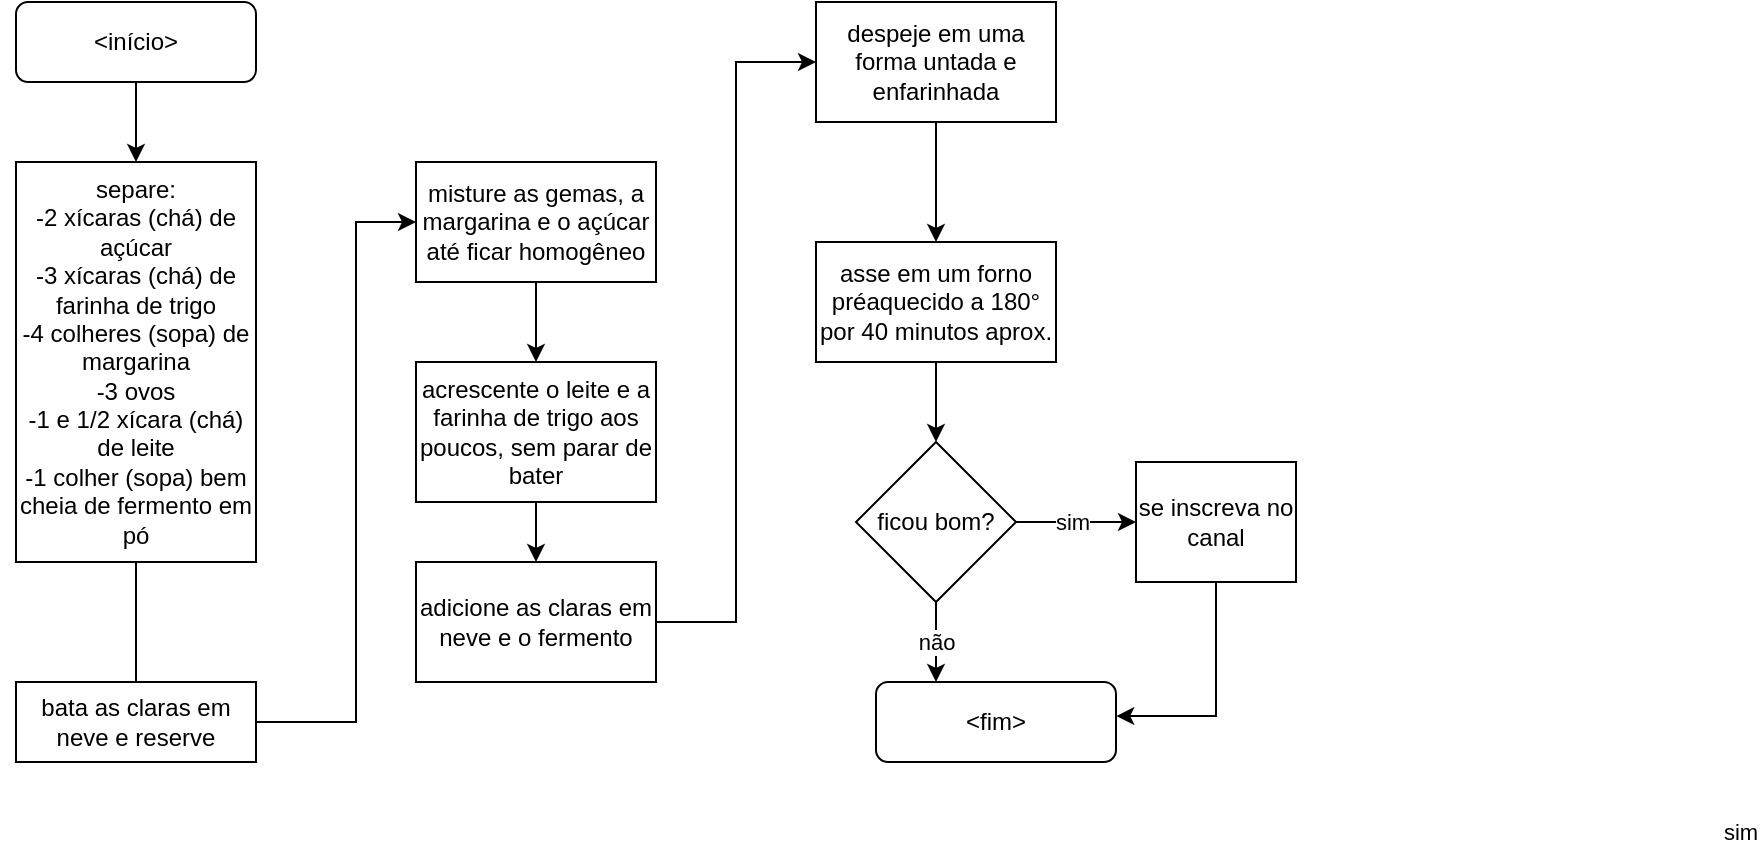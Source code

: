 <mxfile version="21.6.9" type="github">
  <diagram name="Página-1" id="OjL-2Up-HdLbDBdXpQpn">
    <mxGraphModel dx="1006" dy="654" grid="1" gridSize="10" guides="1" tooltips="1" connect="1" arrows="1" fold="1" page="1" pageScale="1" pageWidth="827" pageHeight="1169" math="0" shadow="0">
      <root>
        <mxCell id="0" />
        <mxCell id="1" parent="0" />
        <mxCell id="GiEFZo3kaDlm1XvMZs04-17" value="" style="edgeStyle=orthogonalEdgeStyle;rounded=0;orthogonalLoop=1;jettySize=auto;html=1;" edge="1" parent="1" source="GiEFZo3kaDlm1XvMZs04-1" target="GiEFZo3kaDlm1XvMZs04-3">
          <mxGeometry relative="1" as="geometry" />
        </mxCell>
        <mxCell id="GiEFZo3kaDlm1XvMZs04-1" value="&amp;lt;início&amp;gt;" style="rounded=1;whiteSpace=wrap;html=1;" vertex="1" parent="1">
          <mxGeometry x="120" y="40" width="120" height="40" as="geometry" />
        </mxCell>
        <mxCell id="GiEFZo3kaDlm1XvMZs04-2" value="&amp;lt;fim&amp;gt;" style="rounded=1;whiteSpace=wrap;html=1;" vertex="1" parent="1">
          <mxGeometry x="550" y="380" width="120" height="40" as="geometry" />
        </mxCell>
        <mxCell id="GiEFZo3kaDlm1XvMZs04-7" style="edgeStyle=orthogonalEdgeStyle;rounded=0;orthogonalLoop=1;jettySize=auto;html=1;entryX=0;entryY=0.5;entryDx=0;entryDy=0;" edge="1" parent="1" source="GiEFZo3kaDlm1XvMZs04-3" target="GiEFZo3kaDlm1XvMZs04-4">
          <mxGeometry relative="1" as="geometry">
            <Array as="points">
              <mxPoint x="180" y="400" />
            </Array>
          </mxGeometry>
        </mxCell>
        <mxCell id="GiEFZo3kaDlm1XvMZs04-3" value="separe:&lt;br&gt;-2 xícaras (chá) de açúcar&lt;br&gt;-3 xícaras (chá) de farinha de trigo&lt;br&gt;-4 colheres (sopa) de margarina&lt;br&gt;-3 ovos&lt;br&gt;-1 e 1/2 xícara (chá) de leite&lt;br&gt;-1 colher (sopa) bem cheia de fermento em pó" style="rounded=0;whiteSpace=wrap;html=1;" vertex="1" parent="1">
          <mxGeometry x="120" y="120" width="120" height="200" as="geometry" />
        </mxCell>
        <mxCell id="GiEFZo3kaDlm1XvMZs04-8" value="" style="edgeStyle=orthogonalEdgeStyle;rounded=0;orthogonalLoop=1;jettySize=auto;html=1;entryX=0;entryY=0.5;entryDx=0;entryDy=0;exitX=1;exitY=0.5;exitDx=0;exitDy=0;" edge="1" parent="1" source="GiEFZo3kaDlm1XvMZs04-4" target="GiEFZo3kaDlm1XvMZs04-5">
          <mxGeometry relative="1" as="geometry">
            <mxPoint x="250" y="510" as="sourcePoint" />
            <mxPoint x="410" y="270" as="targetPoint" />
            <Array as="points">
              <mxPoint x="290" y="400" />
              <mxPoint x="290" y="150" />
            </Array>
          </mxGeometry>
        </mxCell>
        <mxCell id="GiEFZo3kaDlm1XvMZs04-4" value="bata as claras em neve e reserve" style="rounded=0;whiteSpace=wrap;html=1;" vertex="1" parent="1">
          <mxGeometry x="120" y="380" width="120" height="40" as="geometry" />
        </mxCell>
        <mxCell id="GiEFZo3kaDlm1XvMZs04-9" value="" style="edgeStyle=orthogonalEdgeStyle;rounded=0;orthogonalLoop=1;jettySize=auto;html=1;" edge="1" parent="1" source="GiEFZo3kaDlm1XvMZs04-5" target="GiEFZo3kaDlm1XvMZs04-6">
          <mxGeometry relative="1" as="geometry" />
        </mxCell>
        <mxCell id="GiEFZo3kaDlm1XvMZs04-5" value="misture as gemas, a margarina e o açúcar até ficar homogêneo" style="rounded=0;whiteSpace=wrap;html=1;" vertex="1" parent="1">
          <mxGeometry x="320" y="120" width="120" height="60" as="geometry" />
        </mxCell>
        <mxCell id="GiEFZo3kaDlm1XvMZs04-11" value="" style="edgeStyle=orthogonalEdgeStyle;rounded=0;orthogonalLoop=1;jettySize=auto;html=1;" edge="1" parent="1" source="GiEFZo3kaDlm1XvMZs04-6" target="GiEFZo3kaDlm1XvMZs04-10">
          <mxGeometry relative="1" as="geometry" />
        </mxCell>
        <mxCell id="GiEFZo3kaDlm1XvMZs04-6" value="acrescente o leite e a farinha de trigo aos poucos, sem parar de bater" style="rounded=0;whiteSpace=wrap;html=1;" vertex="1" parent="1">
          <mxGeometry x="320" y="220" width="120" height="70" as="geometry" />
        </mxCell>
        <mxCell id="GiEFZo3kaDlm1XvMZs04-13" style="edgeStyle=orthogonalEdgeStyle;rounded=0;orthogonalLoop=1;jettySize=auto;html=1;entryX=0;entryY=0.5;entryDx=0;entryDy=0;" edge="1" parent="1" source="GiEFZo3kaDlm1XvMZs04-10" target="GiEFZo3kaDlm1XvMZs04-12">
          <mxGeometry relative="1" as="geometry" />
        </mxCell>
        <mxCell id="GiEFZo3kaDlm1XvMZs04-10" value="adicione as claras em neve e o fermento" style="rounded=0;whiteSpace=wrap;html=1;" vertex="1" parent="1">
          <mxGeometry x="320" y="320" width="120" height="60" as="geometry" />
        </mxCell>
        <mxCell id="GiEFZo3kaDlm1XvMZs04-15" value="" style="edgeStyle=orthogonalEdgeStyle;rounded=0;orthogonalLoop=1;jettySize=auto;html=1;" edge="1" parent="1" source="GiEFZo3kaDlm1XvMZs04-12" target="GiEFZo3kaDlm1XvMZs04-14">
          <mxGeometry relative="1" as="geometry" />
        </mxCell>
        <mxCell id="GiEFZo3kaDlm1XvMZs04-12" value="despeje em uma forma untada e enfarinhada" style="rounded=0;whiteSpace=wrap;html=1;" vertex="1" parent="1">
          <mxGeometry x="520" y="40" width="120" height="60" as="geometry" />
        </mxCell>
        <mxCell id="GiEFZo3kaDlm1XvMZs04-20" value="" style="edgeStyle=orthogonalEdgeStyle;rounded=0;orthogonalLoop=1;jettySize=auto;html=1;entryX=0.5;entryY=0;entryDx=0;entryDy=0;" edge="1" parent="1" source="GiEFZo3kaDlm1XvMZs04-14" target="GiEFZo3kaDlm1XvMZs04-22">
          <mxGeometry relative="1" as="geometry">
            <mxPoint x="580" y="270" as="targetPoint" />
          </mxGeometry>
        </mxCell>
        <mxCell id="GiEFZo3kaDlm1XvMZs04-14" value="asse em um forno préaquecido a 180° por 40 minutos aprox." style="rounded=0;whiteSpace=wrap;html=1;" vertex="1" parent="1">
          <mxGeometry x="520" y="160" width="120" height="60" as="geometry" />
        </mxCell>
        <mxCell id="GiEFZo3kaDlm1XvMZs04-30" style="edgeStyle=orthogonalEdgeStyle;rounded=0;orthogonalLoop=1;jettySize=auto;html=1;exitX=1;exitY=0.5;exitDx=0;exitDy=0;" edge="1" parent="1" source="GiEFZo3kaDlm1XvMZs04-22" target="GiEFZo3kaDlm1XvMZs04-29">
          <mxGeometry relative="1" as="geometry" />
        </mxCell>
        <mxCell id="GiEFZo3kaDlm1XvMZs04-32" value="sim" style="edgeLabel;html=1;align=center;verticalAlign=middle;resizable=0;points=[];" vertex="1" connectable="0" parent="GiEFZo3kaDlm1XvMZs04-30">
          <mxGeometry x="-0.262" y="-1" relative="1" as="geometry">
            <mxPoint x="340" y="154" as="offset" />
          </mxGeometry>
        </mxCell>
        <mxCell id="GiEFZo3kaDlm1XvMZs04-33" value="sim" style="edgeLabel;html=1;align=center;verticalAlign=middle;resizable=0;points=[];" vertex="1" connectable="0" parent="GiEFZo3kaDlm1XvMZs04-30">
          <mxGeometry x="-0.074" relative="1" as="geometry">
            <mxPoint as="offset" />
          </mxGeometry>
        </mxCell>
        <mxCell id="GiEFZo3kaDlm1XvMZs04-22" value="ficou bom?" style="rhombus;whiteSpace=wrap;html=1;" vertex="1" parent="1">
          <mxGeometry x="540" y="260" width="80" height="80" as="geometry" />
        </mxCell>
        <mxCell id="GiEFZo3kaDlm1XvMZs04-24" value="" style="endArrow=classic;html=1;rounded=0;entryX=0.25;entryY=0;entryDx=0;entryDy=0;" edge="1" parent="1" target="GiEFZo3kaDlm1XvMZs04-2">
          <mxGeometry relative="1" as="geometry">
            <mxPoint x="580" y="340" as="sourcePoint" />
            <mxPoint x="680" y="340" as="targetPoint" />
          </mxGeometry>
        </mxCell>
        <mxCell id="GiEFZo3kaDlm1XvMZs04-25" value="não" style="edgeLabel;resizable=0;html=1;align=center;verticalAlign=middle;" connectable="0" vertex="1" parent="GiEFZo3kaDlm1XvMZs04-24">
          <mxGeometry relative="1" as="geometry">
            <mxPoint as="offset" />
          </mxGeometry>
        </mxCell>
        <mxCell id="GiEFZo3kaDlm1XvMZs04-34" style="edgeStyle=orthogonalEdgeStyle;rounded=0;orthogonalLoop=1;jettySize=auto;html=1;entryX=1.001;entryY=0.426;entryDx=0;entryDy=0;entryPerimeter=0;" edge="1" parent="1" source="GiEFZo3kaDlm1XvMZs04-29" target="GiEFZo3kaDlm1XvMZs04-2">
          <mxGeometry relative="1" as="geometry">
            <mxPoint x="720" y="400" as="targetPoint" />
            <Array as="points">
              <mxPoint x="720" y="397" />
            </Array>
          </mxGeometry>
        </mxCell>
        <mxCell id="GiEFZo3kaDlm1XvMZs04-29" value="se inscreva no canal" style="rounded=0;whiteSpace=wrap;html=1;" vertex="1" parent="1">
          <mxGeometry x="680" y="270" width="80" height="60" as="geometry" />
        </mxCell>
      </root>
    </mxGraphModel>
  </diagram>
</mxfile>
